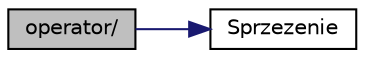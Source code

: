 digraph G
{
  edge [fontname="Helvetica",fontsize="10",labelfontname="Helvetica",labelfontsize="10"];
  node [fontname="Helvetica",fontsize="10",shape=record];
  rankdir="LR";
  Node1 [label="operator/",height=0.2,width=0.4,color="black", fillcolor="grey75", style="filled" fontcolor="black"];
  Node1 -> Node2 [color="midnightblue",fontsize="10",style="solid",fontname="Helvetica"];
  Node2 [label="Sprzezenie",height=0.2,width=0.4,color="black", fillcolor="white", style="filled",URL="$zespolone_8hh.html#a267c6b741bd921b1210eab100649d6d0",tooltip="Funkcja dająca sprzężenie liczby zespolonej."];
}
